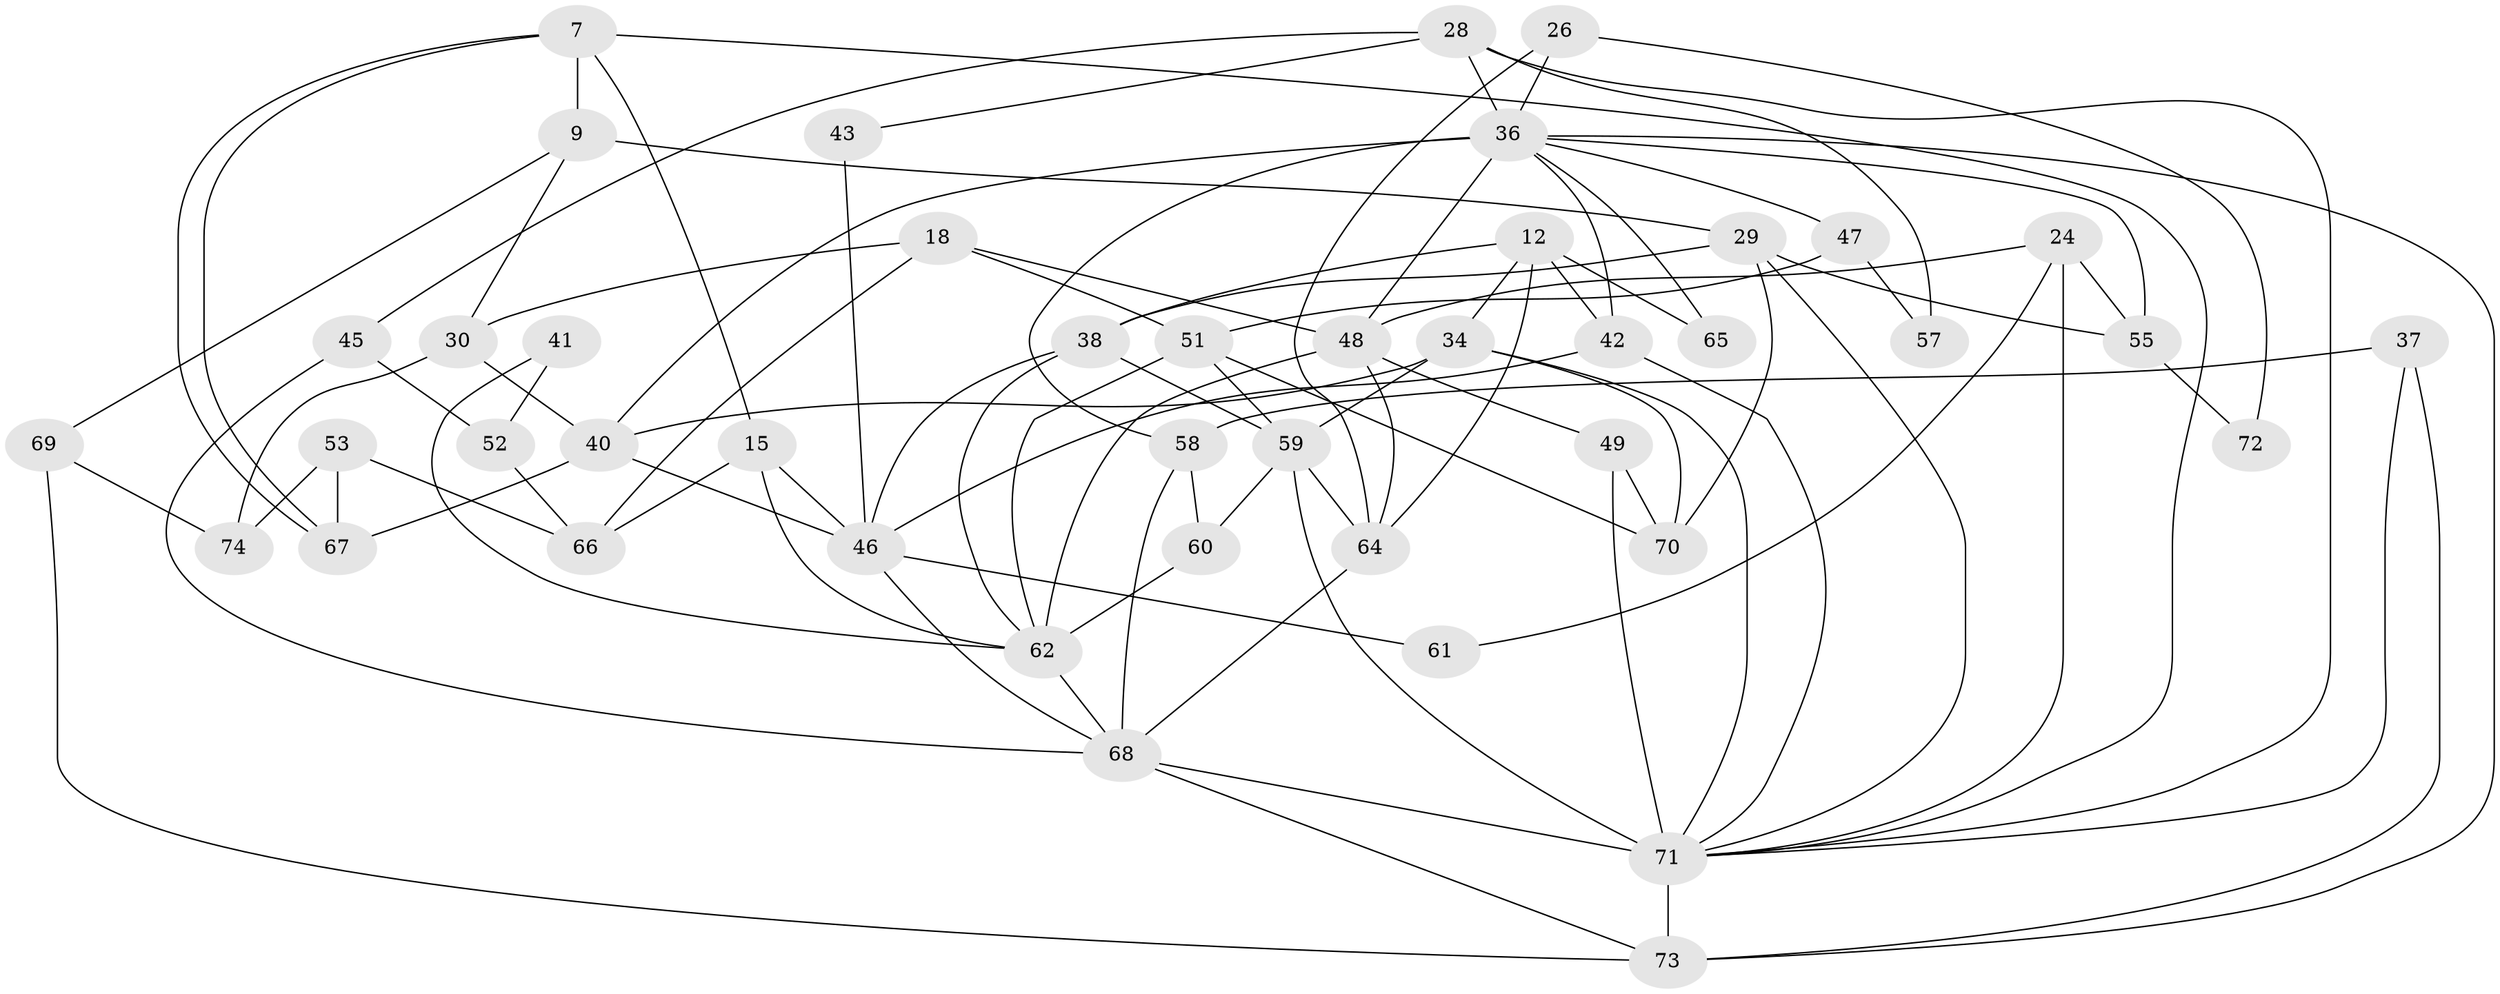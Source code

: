 // original degree distribution, {5: 0.1891891891891892, 4: 0.24324324324324326, 8: 0.013513513513513514, 6: 0.13513513513513514, 3: 0.25675675675675674, 2: 0.14864864864864866, 7: 0.013513513513513514}
// Generated by graph-tools (version 1.1) at 2025/52/03/04/25 21:52:36]
// undirected, 44 vertices, 95 edges
graph export_dot {
graph [start="1"]
  node [color=gray90,style=filled];
  7;
  9 [super="+3"];
  12;
  15;
  18;
  24;
  26;
  28 [super="+13"];
  29 [super="+14+27"];
  30;
  34 [super="+31"];
  36 [super="+23"];
  37;
  38 [super="+4"];
  40 [super="+39"];
  41;
  42 [super="+20"];
  43;
  45;
  46 [super="+33"];
  47;
  48 [super="+25"];
  49 [super="+5"];
  51 [super="+16"];
  52;
  53;
  55;
  57;
  58;
  59 [super="+32"];
  60 [super="+44"];
  61;
  62 [super="+8+35"];
  64;
  65;
  66;
  67;
  68 [super="+2+21"];
  69;
  70 [super="+50"];
  71 [super="+56+54+63"];
  72;
  73;
  74;
  7 -- 71;
  7 -- 67;
  7 -- 67;
  7 -- 9 [weight=2];
  7 -- 15;
  9 -- 30;
  9 -- 69;
  9 -- 29 [weight=2];
  12 -- 64;
  12 -- 34;
  12 -- 38;
  12 -- 42 [weight=2];
  12 -- 65;
  15 -- 46;
  15 -- 66;
  15 -- 62;
  18 -- 30;
  18 -- 48;
  18 -- 51 [weight=2];
  18 -- 66;
  24 -- 55;
  24 -- 48;
  24 -- 61;
  24 -- 71;
  26 -- 64;
  26 -- 72;
  26 -- 36;
  28 -- 71;
  28 -- 43;
  28 -- 57;
  28 -- 36;
  28 -- 45;
  29 -- 55;
  29 -- 38;
  29 -- 70;
  29 -- 71;
  30 -- 40;
  30 -- 74;
  34 -- 71 [weight=2];
  34 -- 70;
  34 -- 40;
  34 -- 59;
  36 -- 40 [weight=2];
  36 -- 48 [weight=2];
  36 -- 65;
  36 -- 58;
  36 -- 73;
  36 -- 42;
  36 -- 47;
  36 -- 55;
  37 -- 58;
  37 -- 73;
  37 -- 71;
  38 -- 59;
  38 -- 46;
  38 -- 62;
  40 -- 67;
  40 -- 46;
  41 -- 52;
  41 -- 62;
  42 -- 71;
  42 -- 46;
  43 -- 46;
  45 -- 52;
  45 -- 68 [weight=2];
  46 -- 61;
  46 -- 68 [weight=2];
  47 -- 51;
  47 -- 57;
  48 -- 49 [weight=3];
  48 -- 64;
  48 -- 62;
  49 -- 70 [weight=2];
  49 -- 71 [weight=3];
  51 -- 62;
  51 -- 59;
  51 -- 70;
  52 -- 66;
  53 -- 66;
  53 -- 74;
  53 -- 67;
  55 -- 72;
  58 -- 60;
  58 -- 68;
  59 -- 64 [weight=2];
  59 -- 60;
  59 -- 71;
  60 -- 62 [weight=2];
  62 -- 68 [weight=2];
  64 -- 68;
  68 -- 71 [weight=4];
  68 -- 73;
  69 -- 73;
  69 -- 74;
  71 -- 73;
}
